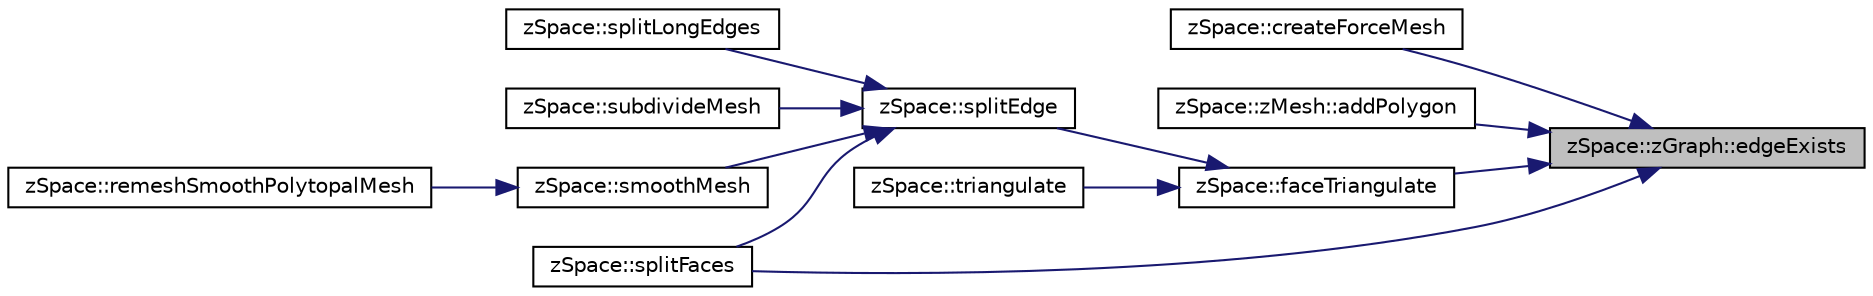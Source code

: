 digraph "zSpace::zGraph::edgeExists"
{
 // LATEX_PDF_SIZE
  edge [fontname="Helvetica",fontsize="10",labelfontname="Helvetica",labelfontsize="10"];
  node [fontname="Helvetica",fontsize="10",shape=record];
  rankdir="RL";
  Node176 [label="zSpace::zGraph::edgeExists",height=0.2,width=0.4,color="black", fillcolor="grey75", style="filled", fontcolor="black",tooltip="This method detemines if an edge already exists between input vertices."];
  Node176 -> Node177 [dir="back",color="midnightblue",fontsize="10",style="solid",fontname="Helvetica"];
  Node177 [label="zSpace::createForceMesh",height=0.2,width=0.4,color="black", fillcolor="white", style="filled",URL="$group__z_vault___t_n_a.html#ga25c838cdc81a084a1fffacb95da267a3",tooltip="This method computes the force mesh based on the thrust netwrok analysis."];
  Node176 -> Node178 [dir="back",color="midnightblue",fontsize="10",style="solid",fontname="Helvetica"];
  Node178 [label="zSpace::zMesh::addPolygon",height=0.2,width=0.4,color="black", fillcolor="white", style="filled",URL="$classz_space_1_1z_mesh.html#ada4fb88bb2402a06f75d730e23597407",tooltip="This method adds a face to the faces array and updates the pointers of vertices, edges and polygons o..."];
  Node176 -> Node179 [dir="back",color="midnightblue",fontsize="10",style="solid",fontname="Helvetica"];
  Node179 [label="zSpace::faceTriangulate",height=0.2,width=0.4,color="black", fillcolor="white", style="filled",URL="$group__z_mesh_modifiers.html#ga436ab6f006de6e8dcd08c030fed4feb1",tooltip="This method triangulates the input face of the mesh."];
  Node179 -> Node180 [dir="back",color="midnightblue",fontsize="10",style="solid",fontname="Helvetica"];
  Node180 [label="zSpace::triangulate",height=0.2,width=0.4,color="black", fillcolor="white", style="filled",URL="$group__z_mesh_modifiers.html#ga75ee8f140a3311506a932b866523a1de",tooltip="This method triangulates the input mesh."];
  Node179 -> Node181 [dir="back",color="midnightblue",fontsize="10",style="solid",fontname="Helvetica"];
  Node181 [label="zSpace::splitEdge",height=0.2,width=0.4,color="black", fillcolor="white", style="filled",URL="$group__z_mesh_modifiers.html#gae7cb2380ed0e9717421bf19db5817cd6",tooltip="This method splits an edge and inserts a vertex along the edge at the input factor."];
  Node181 -> Node182 [dir="back",color="midnightblue",fontsize="10",style="solid",fontname="Helvetica"];
  Node182 [label="zSpace::splitFaces",height=0.2,width=0.4,color="black", fillcolor="white", style="filled",URL="$group__z_mesh_modifiers.html#gaeda022d590a10b38c94e75bc0e278d80",tooltip="This method splits a set of edges and faces of a mesh in a continuous manner."];
  Node181 -> Node183 [dir="back",color="midnightblue",fontsize="10",style="solid",fontname="Helvetica"];
  Node183 [label="zSpace::subdivideMesh",height=0.2,width=0.4,color="black", fillcolor="white", style="filled",URL="$group__z_mesh_modifiers.html#ga8c3af5dd0f40d6f82fd23ceead47dc64",tooltip="This method subdivides all the faces and edges of the mesh."];
  Node181 -> Node184 [dir="back",color="midnightblue",fontsize="10",style="solid",fontname="Helvetica"];
  Node184 [label="zSpace::smoothMesh",height=0.2,width=0.4,color="black", fillcolor="white", style="filled",URL="$group__z_mesh_modifiers.html#ga41f9be96453c21ac7b33b2991c284775",tooltip="This method applies Catmull-Clark subdivision to the mesh."];
  Node184 -> Node185 [dir="back",color="midnightblue",fontsize="10",style="solid",fontname="Helvetica"];
  Node185 [label="zSpace::remeshSmoothPolytopalMesh",height=0.2,width=0.4,color="black", fillcolor="white", style="filled",URL="$group__z_polytopal.html#ga5dd7e372cf8287c0434778b2e58d41f1",tooltip="This method remeshes the smoothed polytopal mesh to have rulings in ony one direction."];
  Node181 -> Node186 [dir="back",color="midnightblue",fontsize="10",style="solid",fontname="Helvetica"];
  Node186 [label="zSpace::splitLongEdges",height=0.2,width=0.4,color="black", fillcolor="white", style="filled",URL="$group__z_mesh_modifiers.html#gad707c82ae843ee9aa108c078161881ca",tooltip="This method splits an edge longer than the given input value at its midpoint and triangulates the mes..."];
  Node176 -> Node182 [dir="back",color="midnightblue",fontsize="10",style="solid",fontname="Helvetica"];
}
